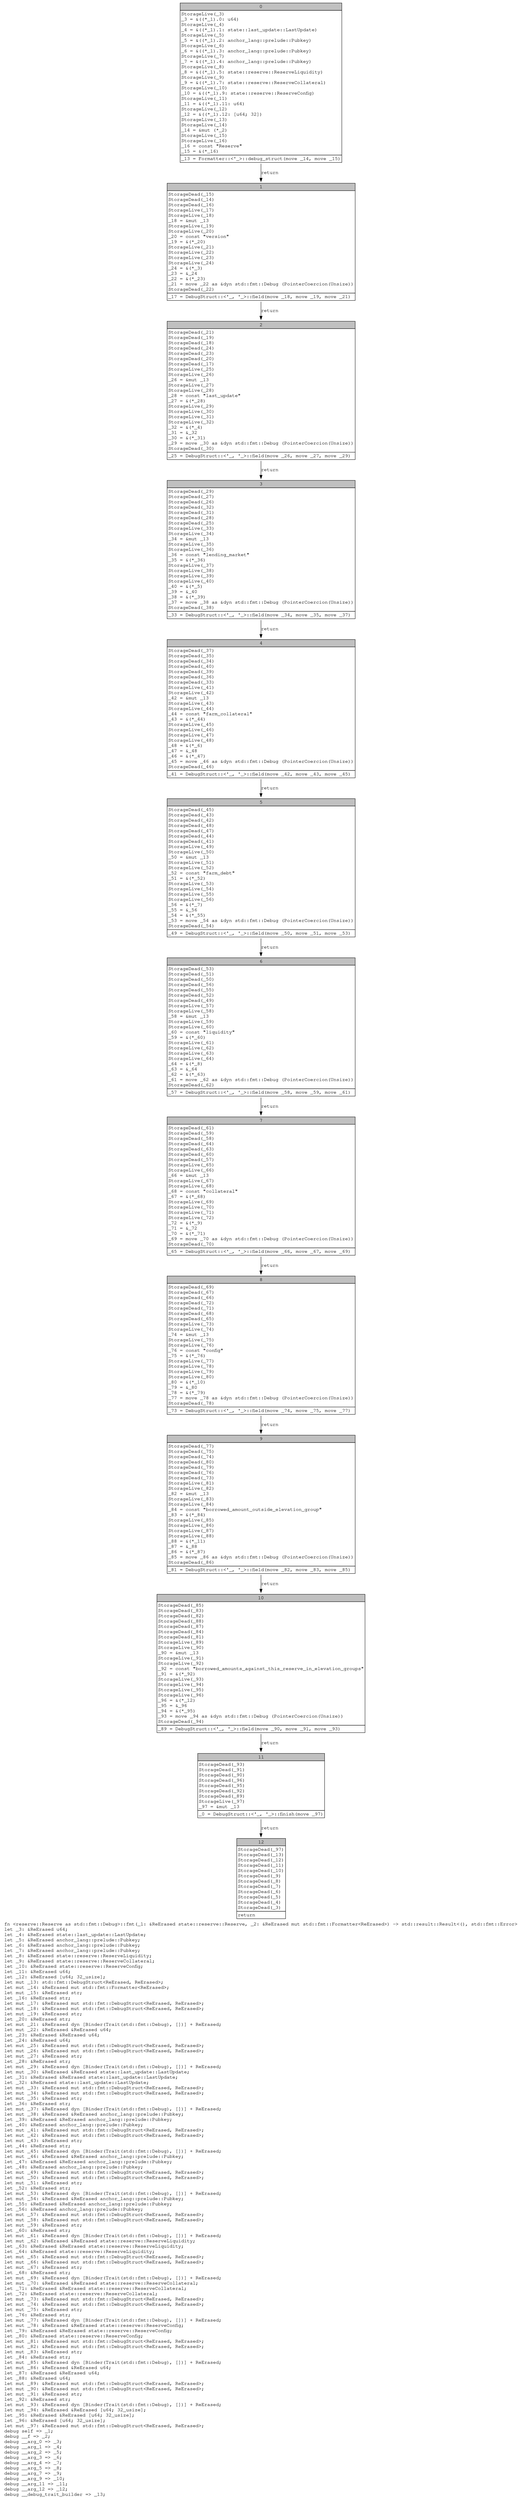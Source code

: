 digraph Mir_0_8955 {
    graph [fontname="Courier, monospace"];
    node [fontname="Courier, monospace"];
    edge [fontname="Courier, monospace"];
    label=<fn &lt;reserve::Reserve as std::fmt::Debug&gt;::fmt(_1: &amp;ReErased state::reserve::Reserve, _2: &amp;ReErased mut std::fmt::Formatter&lt;ReErased&gt;) -&gt; std::result::Result&lt;(), std::fmt::Error&gt;<br align="left"/>let _3: &amp;ReErased u64;<br align="left"/>let _4: &amp;ReErased state::last_update::LastUpdate;<br align="left"/>let _5: &amp;ReErased anchor_lang::prelude::Pubkey;<br align="left"/>let _6: &amp;ReErased anchor_lang::prelude::Pubkey;<br align="left"/>let _7: &amp;ReErased anchor_lang::prelude::Pubkey;<br align="left"/>let _8: &amp;ReErased state::reserve::ReserveLiquidity;<br align="left"/>let _9: &amp;ReErased state::reserve::ReserveCollateral;<br align="left"/>let _10: &amp;ReErased state::reserve::ReserveConfig;<br align="left"/>let _11: &amp;ReErased u64;<br align="left"/>let _12: &amp;ReErased [u64; 32_usize];<br align="left"/>let mut _13: std::fmt::DebugStruct&lt;ReErased, ReErased&gt;;<br align="left"/>let mut _14: &amp;ReErased mut std::fmt::Formatter&lt;ReErased&gt;;<br align="left"/>let mut _15: &amp;ReErased str;<br align="left"/>let _16: &amp;ReErased str;<br align="left"/>let mut _17: &amp;ReErased mut std::fmt::DebugStruct&lt;ReErased, ReErased&gt;;<br align="left"/>let mut _18: &amp;ReErased mut std::fmt::DebugStruct&lt;ReErased, ReErased&gt;;<br align="left"/>let mut _19: &amp;ReErased str;<br align="left"/>let _20: &amp;ReErased str;<br align="left"/>let mut _21: &amp;ReErased dyn [Binder(Trait(std::fmt::Debug), [])] + ReErased;<br align="left"/>let mut _22: &amp;ReErased &amp;ReErased u64;<br align="left"/>let _23: &amp;ReErased &amp;ReErased u64;<br align="left"/>let _24: &amp;ReErased u64;<br align="left"/>let mut _25: &amp;ReErased mut std::fmt::DebugStruct&lt;ReErased, ReErased&gt;;<br align="left"/>let mut _26: &amp;ReErased mut std::fmt::DebugStruct&lt;ReErased, ReErased&gt;;<br align="left"/>let mut _27: &amp;ReErased str;<br align="left"/>let _28: &amp;ReErased str;<br align="left"/>let mut _29: &amp;ReErased dyn [Binder(Trait(std::fmt::Debug), [])] + ReErased;<br align="left"/>let mut _30: &amp;ReErased &amp;ReErased state::last_update::LastUpdate;<br align="left"/>let _31: &amp;ReErased &amp;ReErased state::last_update::LastUpdate;<br align="left"/>let _32: &amp;ReErased state::last_update::LastUpdate;<br align="left"/>let mut _33: &amp;ReErased mut std::fmt::DebugStruct&lt;ReErased, ReErased&gt;;<br align="left"/>let mut _34: &amp;ReErased mut std::fmt::DebugStruct&lt;ReErased, ReErased&gt;;<br align="left"/>let mut _35: &amp;ReErased str;<br align="left"/>let _36: &amp;ReErased str;<br align="left"/>let mut _37: &amp;ReErased dyn [Binder(Trait(std::fmt::Debug), [])] + ReErased;<br align="left"/>let mut _38: &amp;ReErased &amp;ReErased anchor_lang::prelude::Pubkey;<br align="left"/>let _39: &amp;ReErased &amp;ReErased anchor_lang::prelude::Pubkey;<br align="left"/>let _40: &amp;ReErased anchor_lang::prelude::Pubkey;<br align="left"/>let mut _41: &amp;ReErased mut std::fmt::DebugStruct&lt;ReErased, ReErased&gt;;<br align="left"/>let mut _42: &amp;ReErased mut std::fmt::DebugStruct&lt;ReErased, ReErased&gt;;<br align="left"/>let mut _43: &amp;ReErased str;<br align="left"/>let _44: &amp;ReErased str;<br align="left"/>let mut _45: &amp;ReErased dyn [Binder(Trait(std::fmt::Debug), [])] + ReErased;<br align="left"/>let mut _46: &amp;ReErased &amp;ReErased anchor_lang::prelude::Pubkey;<br align="left"/>let _47: &amp;ReErased &amp;ReErased anchor_lang::prelude::Pubkey;<br align="left"/>let _48: &amp;ReErased anchor_lang::prelude::Pubkey;<br align="left"/>let mut _49: &amp;ReErased mut std::fmt::DebugStruct&lt;ReErased, ReErased&gt;;<br align="left"/>let mut _50: &amp;ReErased mut std::fmt::DebugStruct&lt;ReErased, ReErased&gt;;<br align="left"/>let mut _51: &amp;ReErased str;<br align="left"/>let _52: &amp;ReErased str;<br align="left"/>let mut _53: &amp;ReErased dyn [Binder(Trait(std::fmt::Debug), [])] + ReErased;<br align="left"/>let mut _54: &amp;ReErased &amp;ReErased anchor_lang::prelude::Pubkey;<br align="left"/>let _55: &amp;ReErased &amp;ReErased anchor_lang::prelude::Pubkey;<br align="left"/>let _56: &amp;ReErased anchor_lang::prelude::Pubkey;<br align="left"/>let mut _57: &amp;ReErased mut std::fmt::DebugStruct&lt;ReErased, ReErased&gt;;<br align="left"/>let mut _58: &amp;ReErased mut std::fmt::DebugStruct&lt;ReErased, ReErased&gt;;<br align="left"/>let mut _59: &amp;ReErased str;<br align="left"/>let _60: &amp;ReErased str;<br align="left"/>let mut _61: &amp;ReErased dyn [Binder(Trait(std::fmt::Debug), [])] + ReErased;<br align="left"/>let mut _62: &amp;ReErased &amp;ReErased state::reserve::ReserveLiquidity;<br align="left"/>let _63: &amp;ReErased &amp;ReErased state::reserve::ReserveLiquidity;<br align="left"/>let _64: &amp;ReErased state::reserve::ReserveLiquidity;<br align="left"/>let mut _65: &amp;ReErased mut std::fmt::DebugStruct&lt;ReErased, ReErased&gt;;<br align="left"/>let mut _66: &amp;ReErased mut std::fmt::DebugStruct&lt;ReErased, ReErased&gt;;<br align="left"/>let mut _67: &amp;ReErased str;<br align="left"/>let _68: &amp;ReErased str;<br align="left"/>let mut _69: &amp;ReErased dyn [Binder(Trait(std::fmt::Debug), [])] + ReErased;<br align="left"/>let mut _70: &amp;ReErased &amp;ReErased state::reserve::ReserveCollateral;<br align="left"/>let _71: &amp;ReErased &amp;ReErased state::reserve::ReserveCollateral;<br align="left"/>let _72: &amp;ReErased state::reserve::ReserveCollateral;<br align="left"/>let mut _73: &amp;ReErased mut std::fmt::DebugStruct&lt;ReErased, ReErased&gt;;<br align="left"/>let mut _74: &amp;ReErased mut std::fmt::DebugStruct&lt;ReErased, ReErased&gt;;<br align="left"/>let mut _75: &amp;ReErased str;<br align="left"/>let _76: &amp;ReErased str;<br align="left"/>let mut _77: &amp;ReErased dyn [Binder(Trait(std::fmt::Debug), [])] + ReErased;<br align="left"/>let mut _78: &amp;ReErased &amp;ReErased state::reserve::ReserveConfig;<br align="left"/>let _79: &amp;ReErased &amp;ReErased state::reserve::ReserveConfig;<br align="left"/>let _80: &amp;ReErased state::reserve::ReserveConfig;<br align="left"/>let mut _81: &amp;ReErased mut std::fmt::DebugStruct&lt;ReErased, ReErased&gt;;<br align="left"/>let mut _82: &amp;ReErased mut std::fmt::DebugStruct&lt;ReErased, ReErased&gt;;<br align="left"/>let mut _83: &amp;ReErased str;<br align="left"/>let _84: &amp;ReErased str;<br align="left"/>let mut _85: &amp;ReErased dyn [Binder(Trait(std::fmt::Debug), [])] + ReErased;<br align="left"/>let mut _86: &amp;ReErased &amp;ReErased u64;<br align="left"/>let _87: &amp;ReErased &amp;ReErased u64;<br align="left"/>let _88: &amp;ReErased u64;<br align="left"/>let mut _89: &amp;ReErased mut std::fmt::DebugStruct&lt;ReErased, ReErased&gt;;<br align="left"/>let mut _90: &amp;ReErased mut std::fmt::DebugStruct&lt;ReErased, ReErased&gt;;<br align="left"/>let mut _91: &amp;ReErased str;<br align="left"/>let _92: &amp;ReErased str;<br align="left"/>let mut _93: &amp;ReErased dyn [Binder(Trait(std::fmt::Debug), [])] + ReErased;<br align="left"/>let mut _94: &amp;ReErased &amp;ReErased [u64; 32_usize];<br align="left"/>let _95: &amp;ReErased &amp;ReErased [u64; 32_usize];<br align="left"/>let _96: &amp;ReErased [u64; 32_usize];<br align="left"/>let mut _97: &amp;ReErased mut std::fmt::DebugStruct&lt;ReErased, ReErased&gt;;<br align="left"/>debug self =&gt; _1;<br align="left"/>debug __f =&gt; _2;<br align="left"/>debug __arg_0 =&gt; _3;<br align="left"/>debug __arg_1 =&gt; _4;<br align="left"/>debug __arg_2 =&gt; _5;<br align="left"/>debug __arg_3 =&gt; _6;<br align="left"/>debug __arg_4 =&gt; _7;<br align="left"/>debug __arg_5 =&gt; _8;<br align="left"/>debug __arg_7 =&gt; _9;<br align="left"/>debug __arg_9 =&gt; _10;<br align="left"/>debug __arg_11 =&gt; _11;<br align="left"/>debug __arg_12 =&gt; _12;<br align="left"/>debug __debug_trait_builder =&gt; _13;<br align="left"/>>;
    bb0__0_8955 [shape="none", label=<<table border="0" cellborder="1" cellspacing="0"><tr><td bgcolor="gray" align="center" colspan="1">0</td></tr><tr><td align="left" balign="left">StorageLive(_3)<br/>_3 = &amp;((*_1).0: u64)<br/>StorageLive(_4)<br/>_4 = &amp;((*_1).1: state::last_update::LastUpdate)<br/>StorageLive(_5)<br/>_5 = &amp;((*_1).2: anchor_lang::prelude::Pubkey)<br/>StorageLive(_6)<br/>_6 = &amp;((*_1).3: anchor_lang::prelude::Pubkey)<br/>StorageLive(_7)<br/>_7 = &amp;((*_1).4: anchor_lang::prelude::Pubkey)<br/>StorageLive(_8)<br/>_8 = &amp;((*_1).5: state::reserve::ReserveLiquidity)<br/>StorageLive(_9)<br/>_9 = &amp;((*_1).7: state::reserve::ReserveCollateral)<br/>StorageLive(_10)<br/>_10 = &amp;((*_1).9: state::reserve::ReserveConfig)<br/>StorageLive(_11)<br/>_11 = &amp;((*_1).11: u64)<br/>StorageLive(_12)<br/>_12 = &amp;((*_1).12: [u64; 32])<br/>StorageLive(_13)<br/>StorageLive(_14)<br/>_14 = &amp;mut (*_2)<br/>StorageLive(_15)<br/>StorageLive(_16)<br/>_16 = const &quot;Reserve&quot;<br/>_15 = &amp;(*_16)<br/></td></tr><tr><td align="left">_13 = Formatter::&lt;'_&gt;::debug_struct(move _14, move _15)</td></tr></table>>];
    bb1__0_8955 [shape="none", label=<<table border="0" cellborder="1" cellspacing="0"><tr><td bgcolor="gray" align="center" colspan="1">1</td></tr><tr><td align="left" balign="left">StorageDead(_15)<br/>StorageDead(_14)<br/>StorageDead(_16)<br/>StorageLive(_17)<br/>StorageLive(_18)<br/>_18 = &amp;mut _13<br/>StorageLive(_19)<br/>StorageLive(_20)<br/>_20 = const &quot;version&quot;<br/>_19 = &amp;(*_20)<br/>StorageLive(_21)<br/>StorageLive(_22)<br/>StorageLive(_23)<br/>StorageLive(_24)<br/>_24 = &amp;(*_3)<br/>_23 = &amp;_24<br/>_22 = &amp;(*_23)<br/>_21 = move _22 as &amp;dyn std::fmt::Debug (PointerCoercion(Unsize))<br/>StorageDead(_22)<br/></td></tr><tr><td align="left">_17 = DebugStruct::&lt;'_, '_&gt;::field(move _18, move _19, move _21)</td></tr></table>>];
    bb2__0_8955 [shape="none", label=<<table border="0" cellborder="1" cellspacing="0"><tr><td bgcolor="gray" align="center" colspan="1">2</td></tr><tr><td align="left" balign="left">StorageDead(_21)<br/>StorageDead(_19)<br/>StorageDead(_18)<br/>StorageDead(_24)<br/>StorageDead(_23)<br/>StorageDead(_20)<br/>StorageDead(_17)<br/>StorageLive(_25)<br/>StorageLive(_26)<br/>_26 = &amp;mut _13<br/>StorageLive(_27)<br/>StorageLive(_28)<br/>_28 = const &quot;last_update&quot;<br/>_27 = &amp;(*_28)<br/>StorageLive(_29)<br/>StorageLive(_30)<br/>StorageLive(_31)<br/>StorageLive(_32)<br/>_32 = &amp;(*_4)<br/>_31 = &amp;_32<br/>_30 = &amp;(*_31)<br/>_29 = move _30 as &amp;dyn std::fmt::Debug (PointerCoercion(Unsize))<br/>StorageDead(_30)<br/></td></tr><tr><td align="left">_25 = DebugStruct::&lt;'_, '_&gt;::field(move _26, move _27, move _29)</td></tr></table>>];
    bb3__0_8955 [shape="none", label=<<table border="0" cellborder="1" cellspacing="0"><tr><td bgcolor="gray" align="center" colspan="1">3</td></tr><tr><td align="left" balign="left">StorageDead(_29)<br/>StorageDead(_27)<br/>StorageDead(_26)<br/>StorageDead(_32)<br/>StorageDead(_31)<br/>StorageDead(_28)<br/>StorageDead(_25)<br/>StorageLive(_33)<br/>StorageLive(_34)<br/>_34 = &amp;mut _13<br/>StorageLive(_35)<br/>StorageLive(_36)<br/>_36 = const &quot;lending_market&quot;<br/>_35 = &amp;(*_36)<br/>StorageLive(_37)<br/>StorageLive(_38)<br/>StorageLive(_39)<br/>StorageLive(_40)<br/>_40 = &amp;(*_5)<br/>_39 = &amp;_40<br/>_38 = &amp;(*_39)<br/>_37 = move _38 as &amp;dyn std::fmt::Debug (PointerCoercion(Unsize))<br/>StorageDead(_38)<br/></td></tr><tr><td align="left">_33 = DebugStruct::&lt;'_, '_&gt;::field(move _34, move _35, move _37)</td></tr></table>>];
    bb4__0_8955 [shape="none", label=<<table border="0" cellborder="1" cellspacing="0"><tr><td bgcolor="gray" align="center" colspan="1">4</td></tr><tr><td align="left" balign="left">StorageDead(_37)<br/>StorageDead(_35)<br/>StorageDead(_34)<br/>StorageDead(_40)<br/>StorageDead(_39)<br/>StorageDead(_36)<br/>StorageDead(_33)<br/>StorageLive(_41)<br/>StorageLive(_42)<br/>_42 = &amp;mut _13<br/>StorageLive(_43)<br/>StorageLive(_44)<br/>_44 = const &quot;farm_collateral&quot;<br/>_43 = &amp;(*_44)<br/>StorageLive(_45)<br/>StorageLive(_46)<br/>StorageLive(_47)<br/>StorageLive(_48)<br/>_48 = &amp;(*_6)<br/>_47 = &amp;_48<br/>_46 = &amp;(*_47)<br/>_45 = move _46 as &amp;dyn std::fmt::Debug (PointerCoercion(Unsize))<br/>StorageDead(_46)<br/></td></tr><tr><td align="left">_41 = DebugStruct::&lt;'_, '_&gt;::field(move _42, move _43, move _45)</td></tr></table>>];
    bb5__0_8955 [shape="none", label=<<table border="0" cellborder="1" cellspacing="0"><tr><td bgcolor="gray" align="center" colspan="1">5</td></tr><tr><td align="left" balign="left">StorageDead(_45)<br/>StorageDead(_43)<br/>StorageDead(_42)<br/>StorageDead(_48)<br/>StorageDead(_47)<br/>StorageDead(_44)<br/>StorageDead(_41)<br/>StorageLive(_49)<br/>StorageLive(_50)<br/>_50 = &amp;mut _13<br/>StorageLive(_51)<br/>StorageLive(_52)<br/>_52 = const &quot;farm_debt&quot;<br/>_51 = &amp;(*_52)<br/>StorageLive(_53)<br/>StorageLive(_54)<br/>StorageLive(_55)<br/>StorageLive(_56)<br/>_56 = &amp;(*_7)<br/>_55 = &amp;_56<br/>_54 = &amp;(*_55)<br/>_53 = move _54 as &amp;dyn std::fmt::Debug (PointerCoercion(Unsize))<br/>StorageDead(_54)<br/></td></tr><tr><td align="left">_49 = DebugStruct::&lt;'_, '_&gt;::field(move _50, move _51, move _53)</td></tr></table>>];
    bb6__0_8955 [shape="none", label=<<table border="0" cellborder="1" cellspacing="0"><tr><td bgcolor="gray" align="center" colspan="1">6</td></tr><tr><td align="left" balign="left">StorageDead(_53)<br/>StorageDead(_51)<br/>StorageDead(_50)<br/>StorageDead(_56)<br/>StorageDead(_55)<br/>StorageDead(_52)<br/>StorageDead(_49)<br/>StorageLive(_57)<br/>StorageLive(_58)<br/>_58 = &amp;mut _13<br/>StorageLive(_59)<br/>StorageLive(_60)<br/>_60 = const &quot;liquidity&quot;<br/>_59 = &amp;(*_60)<br/>StorageLive(_61)<br/>StorageLive(_62)<br/>StorageLive(_63)<br/>StorageLive(_64)<br/>_64 = &amp;(*_8)<br/>_63 = &amp;_64<br/>_62 = &amp;(*_63)<br/>_61 = move _62 as &amp;dyn std::fmt::Debug (PointerCoercion(Unsize))<br/>StorageDead(_62)<br/></td></tr><tr><td align="left">_57 = DebugStruct::&lt;'_, '_&gt;::field(move _58, move _59, move _61)</td></tr></table>>];
    bb7__0_8955 [shape="none", label=<<table border="0" cellborder="1" cellspacing="0"><tr><td bgcolor="gray" align="center" colspan="1">7</td></tr><tr><td align="left" balign="left">StorageDead(_61)<br/>StorageDead(_59)<br/>StorageDead(_58)<br/>StorageDead(_64)<br/>StorageDead(_63)<br/>StorageDead(_60)<br/>StorageDead(_57)<br/>StorageLive(_65)<br/>StorageLive(_66)<br/>_66 = &amp;mut _13<br/>StorageLive(_67)<br/>StorageLive(_68)<br/>_68 = const &quot;collateral&quot;<br/>_67 = &amp;(*_68)<br/>StorageLive(_69)<br/>StorageLive(_70)<br/>StorageLive(_71)<br/>StorageLive(_72)<br/>_72 = &amp;(*_9)<br/>_71 = &amp;_72<br/>_70 = &amp;(*_71)<br/>_69 = move _70 as &amp;dyn std::fmt::Debug (PointerCoercion(Unsize))<br/>StorageDead(_70)<br/></td></tr><tr><td align="left">_65 = DebugStruct::&lt;'_, '_&gt;::field(move _66, move _67, move _69)</td></tr></table>>];
    bb8__0_8955 [shape="none", label=<<table border="0" cellborder="1" cellspacing="0"><tr><td bgcolor="gray" align="center" colspan="1">8</td></tr><tr><td align="left" balign="left">StorageDead(_69)<br/>StorageDead(_67)<br/>StorageDead(_66)<br/>StorageDead(_72)<br/>StorageDead(_71)<br/>StorageDead(_68)<br/>StorageDead(_65)<br/>StorageLive(_73)<br/>StorageLive(_74)<br/>_74 = &amp;mut _13<br/>StorageLive(_75)<br/>StorageLive(_76)<br/>_76 = const &quot;config&quot;<br/>_75 = &amp;(*_76)<br/>StorageLive(_77)<br/>StorageLive(_78)<br/>StorageLive(_79)<br/>StorageLive(_80)<br/>_80 = &amp;(*_10)<br/>_79 = &amp;_80<br/>_78 = &amp;(*_79)<br/>_77 = move _78 as &amp;dyn std::fmt::Debug (PointerCoercion(Unsize))<br/>StorageDead(_78)<br/></td></tr><tr><td align="left">_73 = DebugStruct::&lt;'_, '_&gt;::field(move _74, move _75, move _77)</td></tr></table>>];
    bb9__0_8955 [shape="none", label=<<table border="0" cellborder="1" cellspacing="0"><tr><td bgcolor="gray" align="center" colspan="1">9</td></tr><tr><td align="left" balign="left">StorageDead(_77)<br/>StorageDead(_75)<br/>StorageDead(_74)<br/>StorageDead(_80)<br/>StorageDead(_79)<br/>StorageDead(_76)<br/>StorageDead(_73)<br/>StorageLive(_81)<br/>StorageLive(_82)<br/>_82 = &amp;mut _13<br/>StorageLive(_83)<br/>StorageLive(_84)<br/>_84 = const &quot;borrowed_amount_outside_elevation_group&quot;<br/>_83 = &amp;(*_84)<br/>StorageLive(_85)<br/>StorageLive(_86)<br/>StorageLive(_87)<br/>StorageLive(_88)<br/>_88 = &amp;(*_11)<br/>_87 = &amp;_88<br/>_86 = &amp;(*_87)<br/>_85 = move _86 as &amp;dyn std::fmt::Debug (PointerCoercion(Unsize))<br/>StorageDead(_86)<br/></td></tr><tr><td align="left">_81 = DebugStruct::&lt;'_, '_&gt;::field(move _82, move _83, move _85)</td></tr></table>>];
    bb10__0_8955 [shape="none", label=<<table border="0" cellborder="1" cellspacing="0"><tr><td bgcolor="gray" align="center" colspan="1">10</td></tr><tr><td align="left" balign="left">StorageDead(_85)<br/>StorageDead(_83)<br/>StorageDead(_82)<br/>StorageDead(_88)<br/>StorageDead(_87)<br/>StorageDead(_84)<br/>StorageDead(_81)<br/>StorageLive(_89)<br/>StorageLive(_90)<br/>_90 = &amp;mut _13<br/>StorageLive(_91)<br/>StorageLive(_92)<br/>_92 = const &quot;borrowed_amounts_against_this_reserve_in_elevation_groups&quot;<br/>_91 = &amp;(*_92)<br/>StorageLive(_93)<br/>StorageLive(_94)<br/>StorageLive(_95)<br/>StorageLive(_96)<br/>_96 = &amp;(*_12)<br/>_95 = &amp;_96<br/>_94 = &amp;(*_95)<br/>_93 = move _94 as &amp;dyn std::fmt::Debug (PointerCoercion(Unsize))<br/>StorageDead(_94)<br/></td></tr><tr><td align="left">_89 = DebugStruct::&lt;'_, '_&gt;::field(move _90, move _91, move _93)</td></tr></table>>];
    bb11__0_8955 [shape="none", label=<<table border="0" cellborder="1" cellspacing="0"><tr><td bgcolor="gray" align="center" colspan="1">11</td></tr><tr><td align="left" balign="left">StorageDead(_93)<br/>StorageDead(_91)<br/>StorageDead(_90)<br/>StorageDead(_96)<br/>StorageDead(_95)<br/>StorageDead(_92)<br/>StorageDead(_89)<br/>StorageLive(_97)<br/>_97 = &amp;mut _13<br/></td></tr><tr><td align="left">_0 = DebugStruct::&lt;'_, '_&gt;::finish(move _97)</td></tr></table>>];
    bb12__0_8955 [shape="none", label=<<table border="0" cellborder="1" cellspacing="0"><tr><td bgcolor="gray" align="center" colspan="1">12</td></tr><tr><td align="left" balign="left">StorageDead(_97)<br/>StorageDead(_13)<br/>StorageDead(_12)<br/>StorageDead(_11)<br/>StorageDead(_10)<br/>StorageDead(_9)<br/>StorageDead(_8)<br/>StorageDead(_7)<br/>StorageDead(_6)<br/>StorageDead(_5)<br/>StorageDead(_4)<br/>StorageDead(_3)<br/></td></tr><tr><td align="left">return</td></tr></table>>];
    bb0__0_8955 -> bb1__0_8955 [label="return"];
    bb1__0_8955 -> bb2__0_8955 [label="return"];
    bb2__0_8955 -> bb3__0_8955 [label="return"];
    bb3__0_8955 -> bb4__0_8955 [label="return"];
    bb4__0_8955 -> bb5__0_8955 [label="return"];
    bb5__0_8955 -> bb6__0_8955 [label="return"];
    bb6__0_8955 -> bb7__0_8955 [label="return"];
    bb7__0_8955 -> bb8__0_8955 [label="return"];
    bb8__0_8955 -> bb9__0_8955 [label="return"];
    bb9__0_8955 -> bb10__0_8955 [label="return"];
    bb10__0_8955 -> bb11__0_8955 [label="return"];
    bb11__0_8955 -> bb12__0_8955 [label="return"];
}
